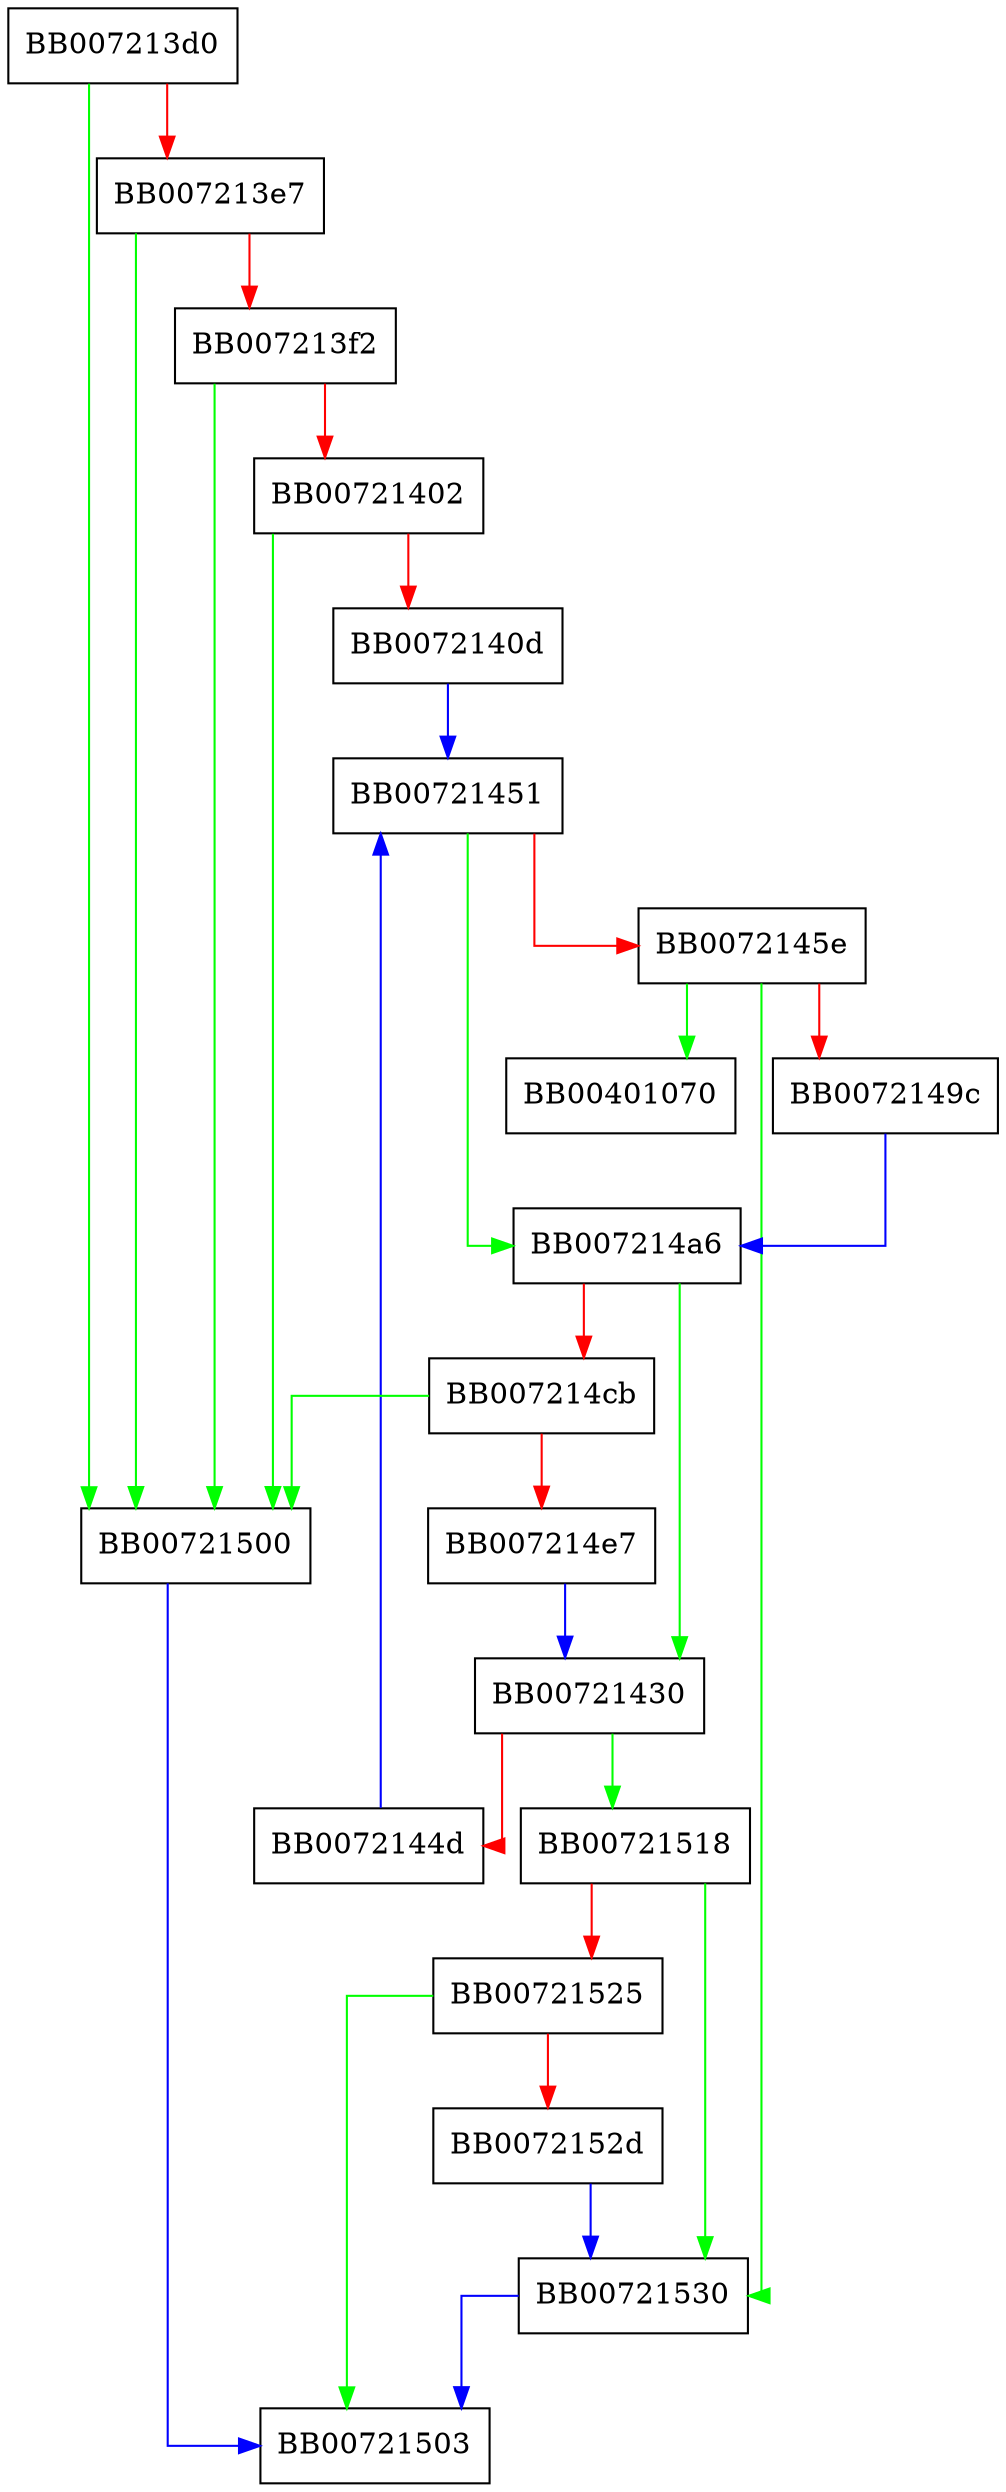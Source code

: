 digraph readbuffer_read {
  node [shape="box"];
  graph [splines=ortho];
  BB007213d0 -> BB00721500 [color="green"];
  BB007213d0 -> BB007213e7 [color="red"];
  BB007213e7 -> BB00721500 [color="green"];
  BB007213e7 -> BB007213f2 [color="red"];
  BB007213f2 -> BB00721500 [color="green"];
  BB007213f2 -> BB00721402 [color="red"];
  BB00721402 -> BB00721500 [color="green"];
  BB00721402 -> BB0072140d [color="red"];
  BB0072140d -> BB00721451 [color="blue"];
  BB00721430 -> BB00721518 [color="green"];
  BB00721430 -> BB0072144d [color="red"];
  BB0072144d -> BB00721451 [color="blue"];
  BB00721451 -> BB007214a6 [color="green"];
  BB00721451 -> BB0072145e [color="red"];
  BB0072145e -> BB00401070 [color="green"];
  BB0072145e -> BB00721530 [color="green"];
  BB0072145e -> BB0072149c [color="red"];
  BB0072149c -> BB007214a6 [color="blue"];
  BB007214a6 -> BB00721430 [color="green"];
  BB007214a6 -> BB007214cb [color="red"];
  BB007214cb -> BB00721500 [color="green"];
  BB007214cb -> BB007214e7 [color="red"];
  BB007214e7 -> BB00721430 [color="blue"];
  BB00721500 -> BB00721503 [color="blue"];
  BB00721518 -> BB00721530 [color="green"];
  BB00721518 -> BB00721525 [color="red"];
  BB00721525 -> BB00721503 [color="green"];
  BB00721525 -> BB0072152d [color="red"];
  BB0072152d -> BB00721530 [color="blue"];
  BB00721530 -> BB00721503 [color="blue"];
}
